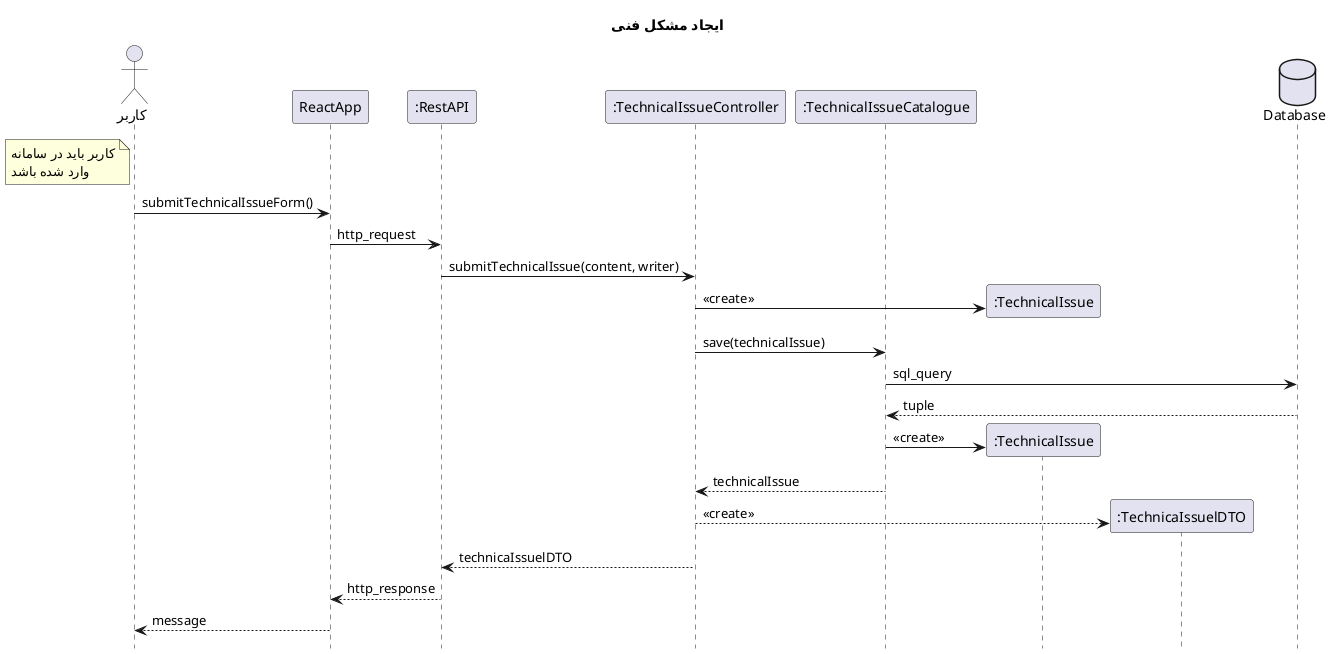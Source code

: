 @startuml logout
' TODO: check speciality does exist
hide footbox
title "ایجاد مشکل فنی"
actor "کاربر" as user
participant ReactApp
participant ":RestAPI" as RestAPI
participant ":TechnicalIssueController" as TechnicalIssueController
participant ":TechnicalIssueCatalogue" as TechnicalIssueCatalogue
participant ":TechnicalIssue" as TechnicalIssue
participant ":TechnicaIssuelDTO" as TechnicaIssuelDTO
database Database

note left of user
    کاربر باید در سامانه
    وارد شده باشد
end note

user -> ReactApp: submitTechnicalIssueForm()
ReactApp -> RestAPI : http_request
RestAPI -> TechnicalIssueController: submitTechnicalIssue(content, writer)
TechnicalIssueController -> TechnicalIssue ** :<<create>>
TechnicalIssueController -> TechnicalIssueCatalogue : save(technicalIssue)
TechnicalIssueCatalogue -> Database : sql_query
return tuple
TechnicalIssueCatalogue -> TechnicalIssue **: <<create>>
TechnicalIssueCatalogue --> TechnicalIssueController: technicalIssue
TechnicalIssueController --> TechnicaIssuelDTO **: <<create>>
TechnicalIssueController --> RestAPI: technicaIssuelDTO
RestAPI --> ReactApp : http_response
ReactApp --> user: message

@enduml